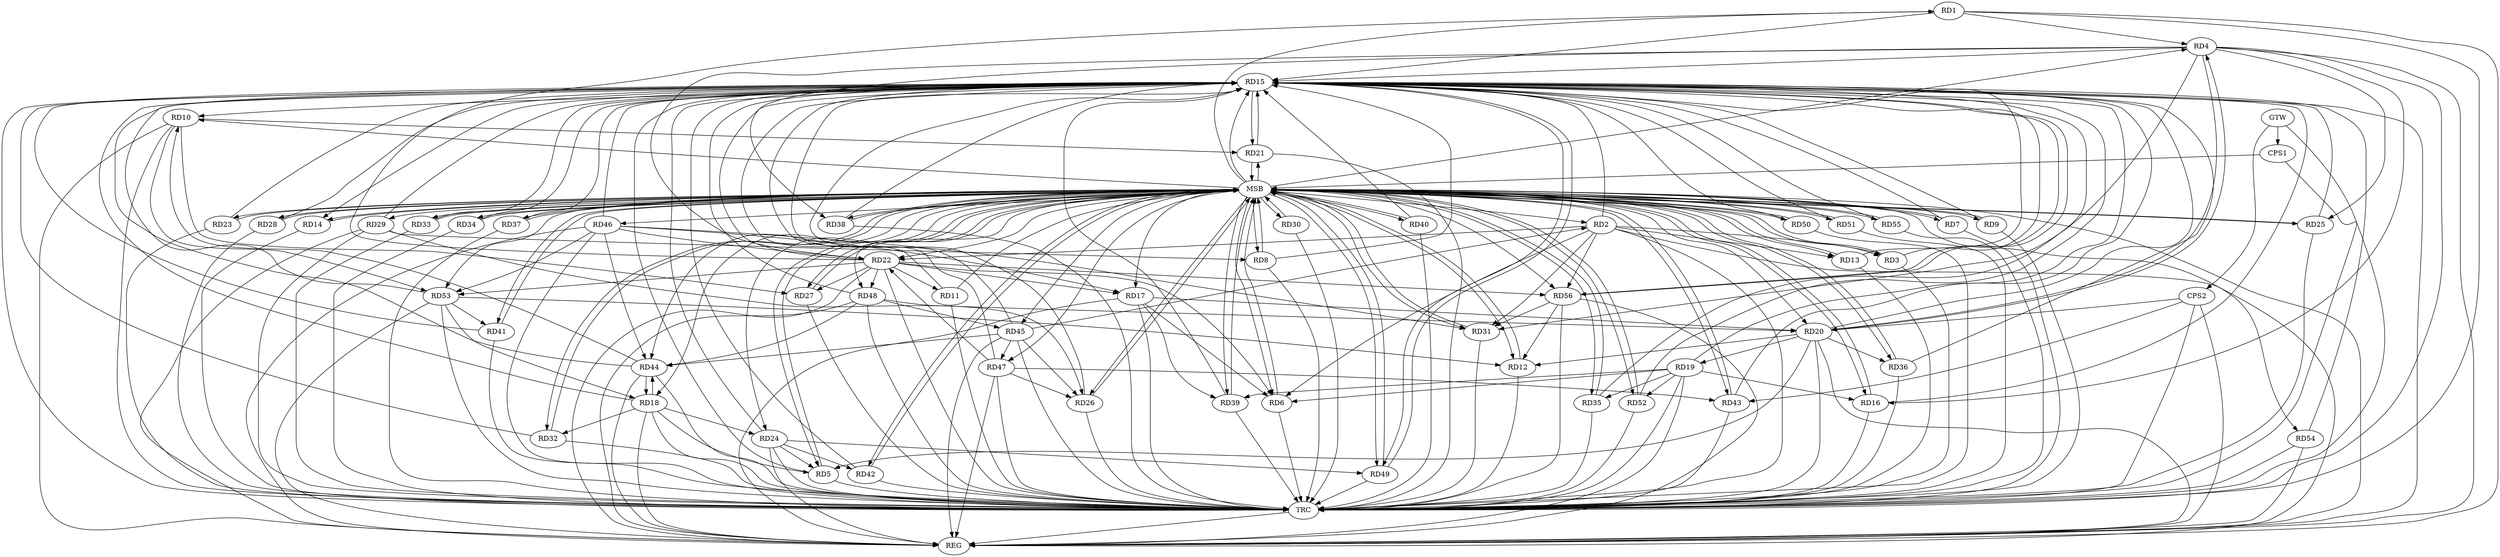 strict digraph G {
  RD1 [ label="RD1" ];
  RD2 [ label="RD2" ];
  RD3 [ label="RD3" ];
  RD4 [ label="RD4" ];
  RD5 [ label="RD5" ];
  RD6 [ label="RD6" ];
  RD7 [ label="RD7" ];
  RD8 [ label="RD8" ];
  RD9 [ label="RD9" ];
  RD10 [ label="RD10" ];
  RD11 [ label="RD11" ];
  RD12 [ label="RD12" ];
  RD13 [ label="RD13" ];
  RD14 [ label="RD14" ];
  RD15 [ label="RD15" ];
  RD16 [ label="RD16" ];
  RD17 [ label="RD17" ];
  RD18 [ label="RD18" ];
  RD19 [ label="RD19" ];
  RD20 [ label="RD20" ];
  RD21 [ label="RD21" ];
  RD22 [ label="RD22" ];
  RD23 [ label="RD23" ];
  RD24 [ label="RD24" ];
  RD25 [ label="RD25" ];
  RD26 [ label="RD26" ];
  RD27 [ label="RD27" ];
  RD28 [ label="RD28" ];
  RD29 [ label="RD29" ];
  RD30 [ label="RD30" ];
  RD31 [ label="RD31" ];
  RD32 [ label="RD32" ];
  RD33 [ label="RD33" ];
  RD34 [ label="RD34" ];
  RD35 [ label="RD35" ];
  RD36 [ label="RD36" ];
  RD37 [ label="RD37" ];
  RD38 [ label="RD38" ];
  RD39 [ label="RD39" ];
  RD40 [ label="RD40" ];
  RD41 [ label="RD41" ];
  RD42 [ label="RD42" ];
  RD43 [ label="RD43" ];
  RD44 [ label="RD44" ];
  RD45 [ label="RD45" ];
  RD46 [ label="RD46" ];
  RD47 [ label="RD47" ];
  RD48 [ label="RD48" ];
  RD49 [ label="RD49" ];
  RD50 [ label="RD50" ];
  RD51 [ label="RD51" ];
  RD52 [ label="RD52" ];
  RD53 [ label="RD53" ];
  RD54 [ label="RD54" ];
  RD55 [ label="RD55" ];
  RD56 [ label="RD56" ];
  CPS1 [ label="CPS1" ];
  CPS2 [ label="CPS2" ];
  GTW [ label="GTW" ];
  REG [ label="REG" ];
  MSB [ label="MSB" ];
  TRC [ label="TRC" ];
  RD1 -> RD4;
  RD22 -> RD1;
  RD2 -> RD3;
  RD2 -> RD6;
  RD2 -> RD13;
  RD2 -> RD15;
  RD2 -> RD22;
  RD2 -> RD31;
  RD45 -> RD2;
  RD2 -> RD56;
  RD4 -> RD16;
  RD4 -> RD20;
  RD20 -> RD4;
  RD4 -> RD22;
  RD4 -> RD25;
  RD4 -> RD31;
  RD4 -> RD38;
  RD18 -> RD5;
  RD20 -> RD5;
  RD24 -> RD5;
  RD17 -> RD6;
  RD19 -> RD6;
  RD22 -> RD6;
  RD29 -> RD8;
  RD15 -> RD10;
  RD10 -> RD21;
  RD10 -> RD27;
  RD44 -> RD10;
  RD10 -> RD53;
  RD22 -> RD11;
  RD20 -> RD12;
  RD53 -> RD12;
  RD56 -> RD12;
  RD15 -> RD14;
  RD15 -> RD21;
  RD22 -> RD15;
  RD24 -> RD15;
  RD46 -> RD15;
  RD15 -> RD49;
  RD54 -> RD15;
  RD15 -> RD56;
  RD19 -> RD16;
  RD17 -> RD20;
  RD22 -> RD17;
  RD17 -> RD39;
  RD46 -> RD17;
  RD18 -> RD24;
  RD18 -> RD32;
  RD18 -> RD44;
  RD44 -> RD18;
  RD53 -> RD18;
  RD20 -> RD19;
  RD19 -> RD35;
  RD19 -> RD39;
  RD19 -> RD52;
  RD20 -> RD36;
  RD48 -> RD20;
  RD22 -> RD27;
  RD46 -> RD22;
  RD47 -> RD22;
  RD22 -> RD48;
  RD22 -> RD53;
  RD22 -> RD56;
  RD24 -> RD42;
  RD24 -> RD49;
  RD29 -> RD26;
  RD45 -> RD26;
  RD47 -> RD26;
  RD46 -> RD31;
  RD56 -> RD31;
  RD53 -> RD41;
  RD47 -> RD43;
  RD45 -> RD44;
  RD46 -> RD44;
  RD48 -> RD44;
  RD45 -> RD47;
  RD48 -> RD45;
  RD46 -> RD53;
  CPS2 -> RD20;
  CPS2 -> RD43;
  GTW -> CPS1;
  GTW -> CPS2;
  RD1 -> REG;
  RD2 -> REG;
  RD4 -> REG;
  RD10 -> REG;
  RD15 -> REG;
  RD17 -> REG;
  RD18 -> REG;
  RD19 -> REG;
  RD20 -> REG;
  RD22 -> REG;
  RD24 -> REG;
  RD29 -> REG;
  RD44 -> REG;
  RD45 -> REG;
  RD46 -> REG;
  RD47 -> REG;
  RD48 -> REG;
  RD53 -> REG;
  RD54 -> REG;
  RD56 -> REG;
  CPS2 -> REG;
  RD3 -> MSB;
  MSB -> RD7;
  MSB -> RD8;
  MSB -> RD40;
  MSB -> RD47;
  MSB -> RD56;
  MSB -> REG;
  RD5 -> MSB;
  MSB -> RD14;
  MSB -> RD15;
  MSB -> RD28;
  MSB -> RD31;
  MSB -> RD41;
  MSB -> RD52;
  RD6 -> MSB;
  MSB -> RD18;
  MSB -> RD46;
  MSB -> RD51;
  MSB -> RD54;
  RD7 -> MSB;
  MSB -> RD10;
  MSB -> RD13;
  MSB -> RD26;
  MSB -> RD50;
  RD8 -> MSB;
  MSB -> RD20;
  MSB -> RD24;
  MSB -> RD30;
  RD9 -> MSB;
  MSB -> RD16;
  MSB -> RD27;
  RD11 -> MSB;
  MSB -> RD23;
  MSB -> RD32;
  MSB -> RD33;
  MSB -> RD37;
  MSB -> RD55;
  RD12 -> MSB;
  MSB -> RD35;
  MSB -> RD48;
  RD13 -> MSB;
  MSB -> RD45;
  MSB -> RD53;
  RD14 -> MSB;
  MSB -> RD5;
  RD16 -> MSB;
  MSB -> RD2;
  RD21 -> MSB;
  MSB -> RD9;
  MSB -> RD42;
  RD23 -> MSB;
  MSB -> RD1;
  MSB -> RD6;
  MSB -> RD25;
  RD25 -> MSB;
  MSB -> RD12;
  MSB -> RD44;
  RD26 -> MSB;
  MSB -> RD17;
  MSB -> RD21;
  MSB -> RD29;
  MSB -> RD36;
  RD27 -> MSB;
  RD28 -> MSB;
  RD30 -> MSB;
  RD31 -> MSB;
  RD32 -> MSB;
  MSB -> RD22;
  MSB -> RD34;
  MSB -> RD43;
  RD33 -> MSB;
  RD34 -> MSB;
  MSB -> RD39;
  RD35 -> MSB;
  MSB -> RD4;
  RD36 -> MSB;
  MSB -> RD49;
  RD37 -> MSB;
  RD38 -> MSB;
  RD39 -> MSB;
  MSB -> RD38;
  RD40 -> MSB;
  RD41 -> MSB;
  RD42 -> MSB;
  RD43 -> MSB;
  MSB -> RD3;
  RD49 -> MSB;
  RD50 -> MSB;
  RD51 -> MSB;
  RD52 -> MSB;
  RD55 -> MSB;
  CPS1 -> MSB;
  RD1 -> TRC;
  RD2 -> TRC;
  RD3 -> TRC;
  RD4 -> TRC;
  RD5 -> TRC;
  RD6 -> TRC;
  RD7 -> TRC;
  RD8 -> TRC;
  RD9 -> TRC;
  RD10 -> TRC;
  RD11 -> TRC;
  RD12 -> TRC;
  RD13 -> TRC;
  RD14 -> TRC;
  RD15 -> TRC;
  RD16 -> TRC;
  RD17 -> TRC;
  RD18 -> TRC;
  RD19 -> TRC;
  RD20 -> TRC;
  RD21 -> TRC;
  RD22 -> TRC;
  RD23 -> TRC;
  RD24 -> TRC;
  RD25 -> TRC;
  RD26 -> TRC;
  RD27 -> TRC;
  RD28 -> TRC;
  RD29 -> TRC;
  RD30 -> TRC;
  RD31 -> TRC;
  RD32 -> TRC;
  RD33 -> TRC;
  RD34 -> TRC;
  RD35 -> TRC;
  RD36 -> TRC;
  RD37 -> TRC;
  RD38 -> TRC;
  RD39 -> TRC;
  RD40 -> TRC;
  RD41 -> TRC;
  RD42 -> TRC;
  RD43 -> TRC;
  RD44 -> TRC;
  RD45 -> TRC;
  RD46 -> TRC;
  RD47 -> TRC;
  RD48 -> TRC;
  RD49 -> TRC;
  RD50 -> TRC;
  RD51 -> TRC;
  RD52 -> TRC;
  RD53 -> TRC;
  RD54 -> TRC;
  RD55 -> TRC;
  RD56 -> TRC;
  CPS1 -> TRC;
  CPS2 -> TRC;
  GTW -> TRC;
  TRC -> REG;
  RD25 -> RD15;
  RD39 -> RD15;
  RD45 -> RD15;
  RD47 -> RD15;
  RD26 -> RD15;
  RD43 -> RD15;
  RD35 -> RD15;
  RD23 -> RD15;
  RD28 -> RD15;
  RD29 -> RD15;
  RD16 -> RD15;
  RD7 -> RD15;
  RD11 -> RD15;
  RD41 -> RD15;
  RD56 -> RD15;
  RD34 -> RD15;
  RD50 -> RD15;
  RD51 -> RD15;
  RD13 -> RD15;
  RD37 -> RD15;
  RD18 -> RD15;
  RD53 -> RD15;
  RD55 -> RD15;
  RD20 -> RD15;
  RD8 -> RD15;
  RD4 -> RD15;
  RD42 -> RD15;
  RD19 -> RD15;
  RD48 -> RD15;
  RD3 -> RD15;
  RD5 -> RD15;
  RD36 -> RD15;
  RD9 -> RD15;
  RD1 -> RD15;
  RD40 -> RD15;
  RD32 -> RD15;
  RD33 -> RD15;
  RD21 -> RD15;
  RD38 -> RD15;
  RD52 -> RD15;
  RD49 -> RD15;
  RD44 -> RD15;
}
